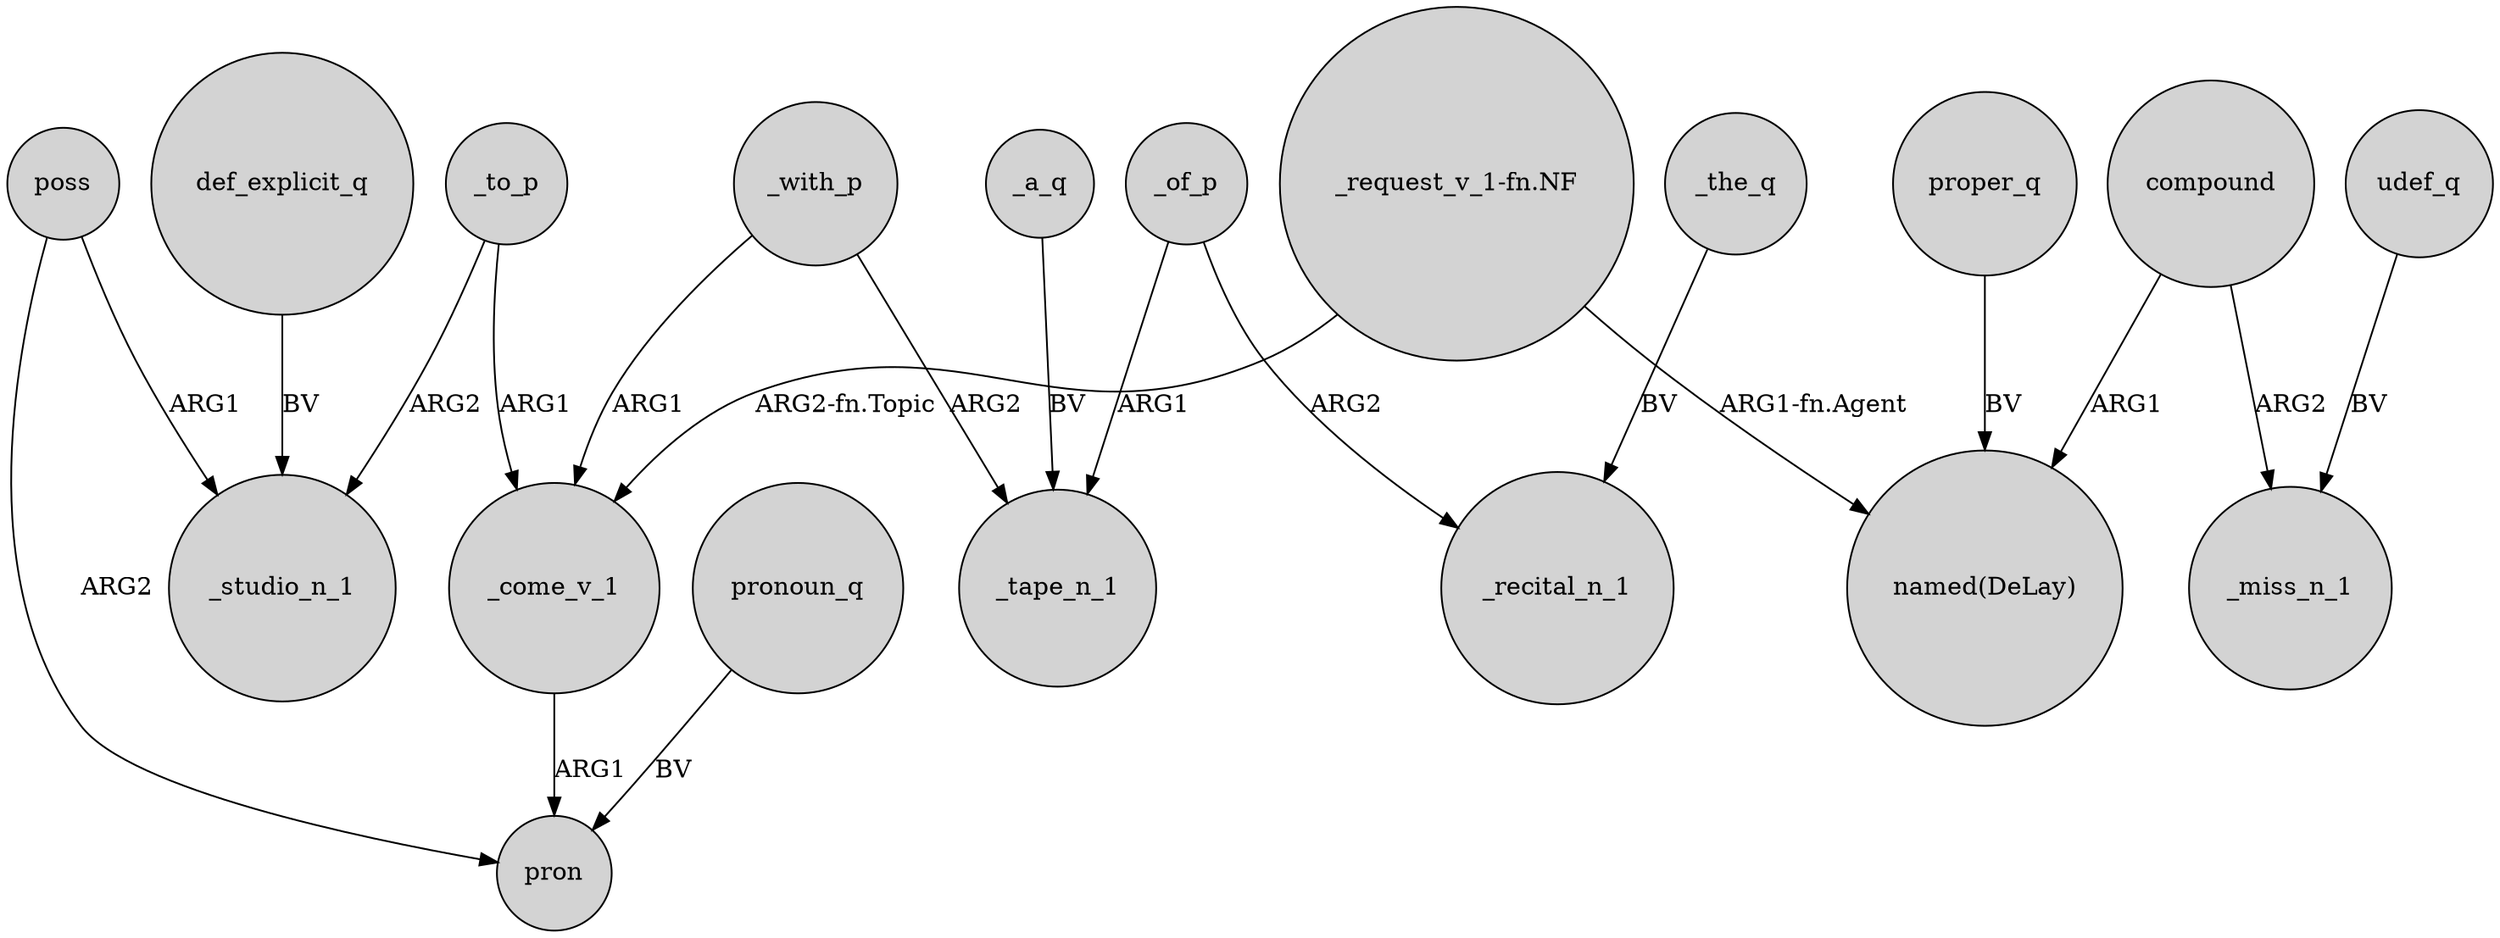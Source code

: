 digraph {
	node [shape=circle style=filled]
	_to_p -> _studio_n_1 [label=ARG2]
	_with_p -> _tape_n_1 [label=ARG2]
	_a_q -> _tape_n_1 [label=BV]
	_of_p -> _tape_n_1 [label=ARG1]
	poss -> pron [label=ARG2]
	compound -> _miss_n_1 [label=ARG2]
	_with_p -> _come_v_1 [label=ARG1]
	_to_p -> _come_v_1 [label=ARG1]
	def_explicit_q -> _studio_n_1 [label=BV]
	poss -> _studio_n_1 [label=ARG1]
	"_request_v_1-fn.NF" -> _come_v_1 [label="ARG2-fn.Topic"]
	pronoun_q -> pron [label=BV]
	_of_p -> _recital_n_1 [label=ARG2]
	_come_v_1 -> pron [label=ARG1]
	"_request_v_1-fn.NF" -> "named(DeLay)" [label="ARG1-fn.Agent"]
	udef_q -> _miss_n_1 [label=BV]
	compound -> "named(DeLay)" [label=ARG1]
	proper_q -> "named(DeLay)" [label=BV]
	_the_q -> _recital_n_1 [label=BV]
}

